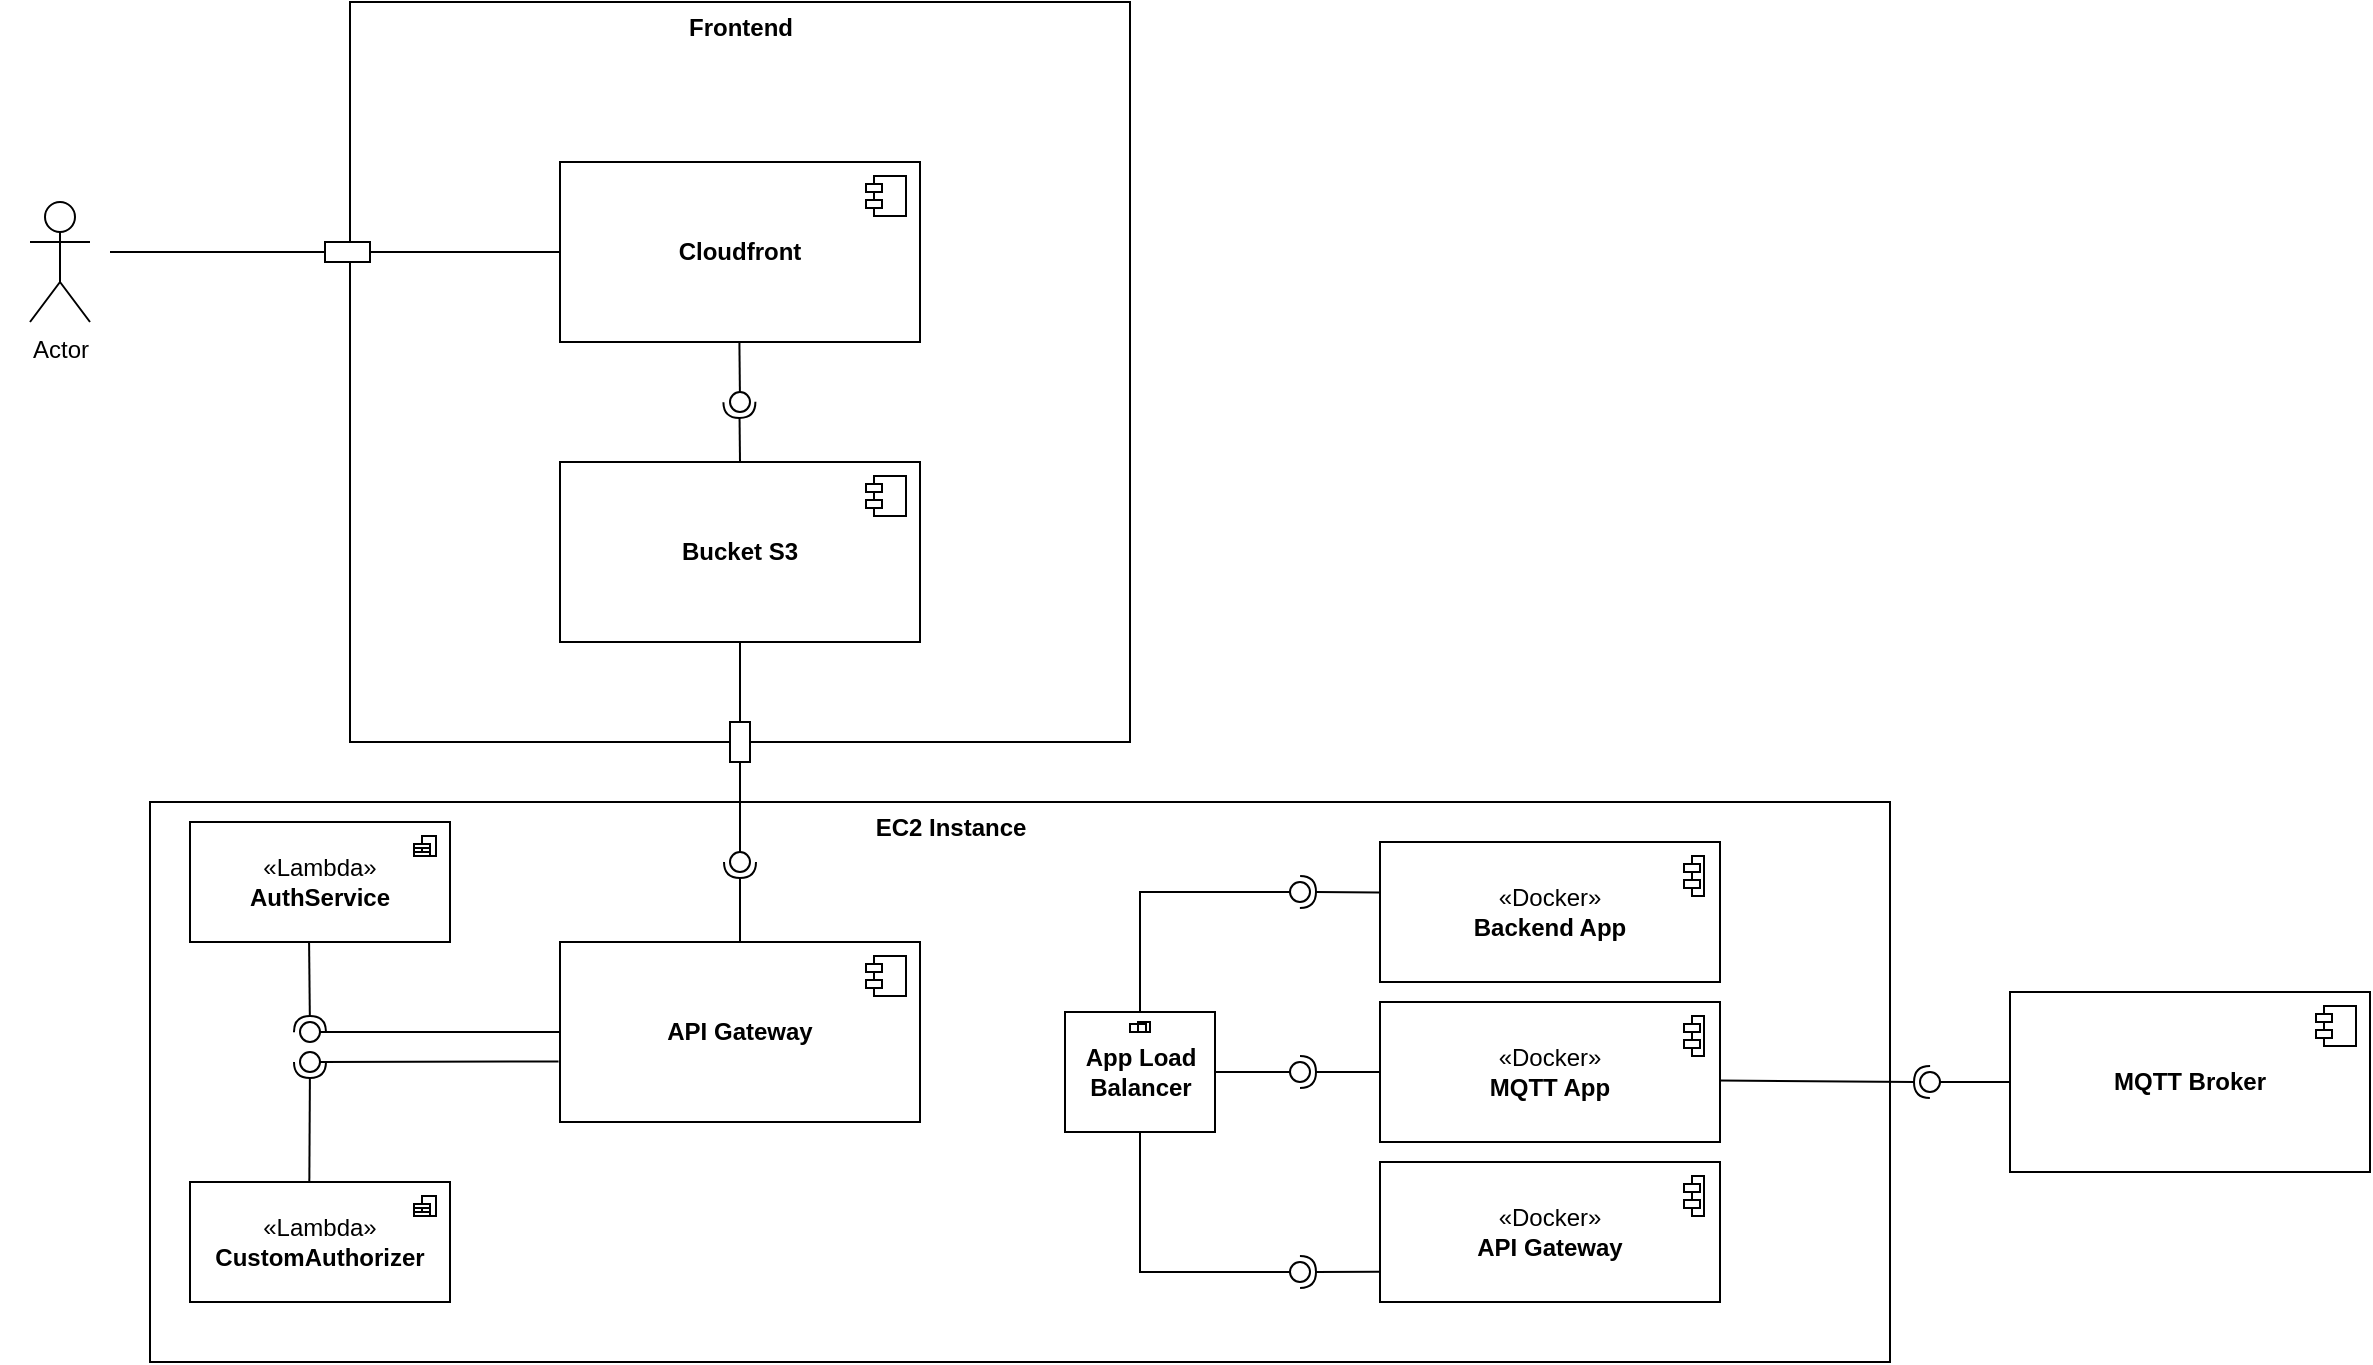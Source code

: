 <mxfile version="24.7.17">
  <diagram name="Página-1" id="o5d4DbVt-xcLEBsC3OUb">
    <mxGraphModel dx="1838" dy="953" grid="1" gridSize="10" guides="1" tooltips="1" connect="1" arrows="1" fold="1" page="1" pageScale="1" pageWidth="1200" pageHeight="1920" math="0" shadow="0">
      <root>
        <mxCell id="0" />
        <mxCell id="1" parent="0" />
        <mxCell id="2eBFDwB-1l00EKEGbf3b-24" value="" style="html=1;whiteSpace=wrap;" vertex="1" parent="1">
          <mxGeometry x="230" y="180" width="390" height="370" as="geometry" />
        </mxCell>
        <mxCell id="2eBFDwB-1l00EKEGbf3b-25" value="Frontend" style="text;align=center;fontStyle=1;verticalAlign=middle;spacingLeft=3;spacingRight=3;strokeColor=none;rotatable=0;points=[[0,0.5],[1,0.5]];portConstraint=eastwest;html=1;" vertex="1" parent="1">
          <mxGeometry x="385" y="180" width="80" height="26" as="geometry" />
        </mxCell>
        <mxCell id="2eBFDwB-1l00EKEGbf3b-38" value="" style="ellipse;whiteSpace=wrap;html=1;align=center;aspect=fixed;fillColor=none;strokeColor=none;resizable=0;perimeter=centerPerimeter;rotatable=0;allowArrows=0;points=[];outlineConnect=1;" vertex="1" parent="1">
          <mxGeometry x="560" y="670" width="10" height="10" as="geometry" />
        </mxCell>
        <mxCell id="2eBFDwB-1l00EKEGbf3b-51" value="" style="ellipse;whiteSpace=wrap;html=1;align=center;aspect=fixed;fillColor=none;strokeColor=none;resizable=0;perimeter=centerPerimeter;rotatable=0;allowArrows=0;points=[];outlineConnect=1;" vertex="1" parent="1">
          <mxGeometry x="55" y="665" width="10" height="10" as="geometry" />
        </mxCell>
        <mxCell id="2eBFDwB-1l00EKEGbf3b-54" value="" style="endArrow=none;html=1;rounded=0;exitX=0.5;exitY=1;exitDx=0;exitDy=0;entryX=0.5;entryY=1;entryDx=0;entryDy=0;" edge="1" parent="1" source="2eBFDwB-1l00EKEGbf3b-57" target="2eBFDwB-1l00EKEGbf3b-33">
          <mxGeometry width="50" height="50" relative="1" as="geometry">
            <mxPoint x="400" y="550" as="sourcePoint" />
            <mxPoint x="450" y="500" as="targetPoint" />
          </mxGeometry>
        </mxCell>
        <mxCell id="2eBFDwB-1l00EKEGbf3b-55" value="" style="rounded=0;orthogonalLoop=1;jettySize=auto;html=1;endArrow=oval;endFill=0;sketch=0;sourcePerimeterSpacing=0;targetPerimeterSpacing=0;endSize=10;exitX=0.5;exitY=1;exitDx=0;exitDy=0;" edge="1" parent="1">
          <mxGeometry relative="1" as="geometry">
            <mxPoint x="424.7" y="350" as="sourcePoint" />
            <mxPoint x="425" y="380" as="targetPoint" />
          </mxGeometry>
        </mxCell>
        <mxCell id="2eBFDwB-1l00EKEGbf3b-56" value="" style="rounded=0;orthogonalLoop=1;jettySize=auto;html=1;endArrow=halfCircle;endFill=0;endSize=6;strokeWidth=1;sketch=0;exitX=0.5;exitY=0;exitDx=0;exitDy=0;" edge="1" parent="1" source="2eBFDwB-1l00EKEGbf3b-33">
          <mxGeometry relative="1" as="geometry">
            <mxPoint x="424.7" y="450" as="sourcePoint" />
            <mxPoint x="424.7" y="380" as="targetPoint" />
          </mxGeometry>
        </mxCell>
        <mxCell id="2eBFDwB-1l00EKEGbf3b-58" value="" style="endArrow=none;html=1;rounded=0;exitX=0.5;exitY=1;exitDx=0;exitDy=0;entryX=0.5;entryY=1;entryDx=0;entryDy=0;" edge="1" parent="1" source="2eBFDwB-1l00EKEGbf3b-24" target="2eBFDwB-1l00EKEGbf3b-57">
          <mxGeometry width="50" height="50" relative="1" as="geometry">
            <mxPoint x="425" y="550" as="sourcePoint" />
            <mxPoint x="425" y="500" as="targetPoint" />
          </mxGeometry>
        </mxCell>
        <mxCell id="2eBFDwB-1l00EKEGbf3b-57" value="" style="html=1;whiteSpace=wrap;" vertex="1" parent="1">
          <mxGeometry x="420" y="540" width="10" height="20" as="geometry" />
        </mxCell>
        <mxCell id="2eBFDwB-1l00EKEGbf3b-60" value="Actor" style="shape=umlActor;verticalLabelPosition=bottom;verticalAlign=top;html=1;" vertex="1" parent="1">
          <mxGeometry x="70" y="280" width="30" height="60" as="geometry" />
        </mxCell>
        <mxCell id="2eBFDwB-1l00EKEGbf3b-63" value="" style="html=1;whiteSpace=wrap;rotation=90;" vertex="1" parent="1">
          <mxGeometry x="223.75" y="293.75" width="10" height="22.5" as="geometry" />
        </mxCell>
        <mxCell id="2eBFDwB-1l00EKEGbf3b-64" value="" style="endArrow=none;html=1;rounded=0;exitX=0.5;exitY=0;exitDx=0;exitDy=0;entryX=0;entryY=0.5;entryDx=0;entryDy=0;" edge="1" parent="1" source="2eBFDwB-1l00EKEGbf3b-63" target="2eBFDwB-1l00EKEGbf3b-31">
          <mxGeometry width="50" height="50" relative="1" as="geometry">
            <mxPoint x="300" y="311.94" as="sourcePoint" />
            <mxPoint x="250" y="308.061" as="targetPoint" />
          </mxGeometry>
        </mxCell>
        <mxCell id="2eBFDwB-1l00EKEGbf3b-68" value="" style="endArrow=none;html=1;rounded=0;entryX=0.5;entryY=1;entryDx=0;entryDy=0;" edge="1" parent="1" target="2eBFDwB-1l00EKEGbf3b-63">
          <mxGeometry width="50" height="50" relative="1" as="geometry">
            <mxPoint x="110" y="305" as="sourcePoint" />
            <mxPoint x="110" y="285" as="targetPoint" />
          </mxGeometry>
        </mxCell>
        <mxCell id="2eBFDwB-1l00EKEGbf3b-70" value="" style="html=1;whiteSpace=wrap;" vertex="1" parent="1">
          <mxGeometry x="130" y="580" width="870" height="280" as="geometry" />
        </mxCell>
        <mxCell id="2eBFDwB-1l00EKEGbf3b-71" value="EC2 Instance" style="text;align=center;fontStyle=1;verticalAlign=middle;spacingLeft=3;spacingRight=3;strokeColor=none;rotatable=0;points=[[0,0.5],[1,0.5]];portConstraint=eastwest;html=1;" vertex="1" parent="1">
          <mxGeometry x="490" y="580" width="80" height="26" as="geometry" />
        </mxCell>
        <mxCell id="2eBFDwB-1l00EKEGbf3b-72" value="&lt;div&gt;«Docker»&lt;br&gt;&lt;/div&gt;&lt;b&gt;Backend App&lt;/b&gt;" style="html=1;dropTarget=0;whiteSpace=wrap;" vertex="1" parent="1">
          <mxGeometry x="745" y="600" width="170" height="70" as="geometry" />
        </mxCell>
        <mxCell id="2eBFDwB-1l00EKEGbf3b-73" value="" style="shape=module;jettyWidth=8;jettyHeight=4;" vertex="1" parent="2eBFDwB-1l00EKEGbf3b-72">
          <mxGeometry x="1" width="10" height="20" relative="1" as="geometry">
            <mxPoint x="-18" y="7" as="offset" />
          </mxGeometry>
        </mxCell>
        <mxCell id="2eBFDwB-1l00EKEGbf3b-74" value="&lt;div&gt;«Docker»&lt;b&gt;&lt;br&gt;&lt;/b&gt;&lt;/div&gt;&lt;b&gt;MQTT App&lt;/b&gt;" style="html=1;dropTarget=0;whiteSpace=wrap;" vertex="1" parent="1">
          <mxGeometry x="745" y="680" width="170" height="70" as="geometry" />
        </mxCell>
        <mxCell id="2eBFDwB-1l00EKEGbf3b-75" value="" style="shape=module;jettyWidth=8;jettyHeight=4;" vertex="1" parent="2eBFDwB-1l00EKEGbf3b-74">
          <mxGeometry x="1" width="10" height="20" relative="1" as="geometry">
            <mxPoint x="-18" y="7" as="offset" />
          </mxGeometry>
        </mxCell>
        <mxCell id="2eBFDwB-1l00EKEGbf3b-76" value="&lt;div&gt;«Docker»&lt;b&gt;&lt;br&gt;&lt;/b&gt;&lt;/div&gt;&lt;b&gt;API Gateway&lt;/b&gt;" style="html=1;dropTarget=0;whiteSpace=wrap;" vertex="1" parent="1">
          <mxGeometry x="745" y="760" width="170" height="70" as="geometry" />
        </mxCell>
        <mxCell id="2eBFDwB-1l00EKEGbf3b-77" value="" style="shape=module;jettyWidth=8;jettyHeight=4;" vertex="1" parent="2eBFDwB-1l00EKEGbf3b-76">
          <mxGeometry x="1" width="10" height="20" relative="1" as="geometry">
            <mxPoint x="-18" y="7" as="offset" />
          </mxGeometry>
        </mxCell>
        <mxCell id="2eBFDwB-1l00EKEGbf3b-92" value="" style="ellipse;whiteSpace=wrap;html=1;align=center;aspect=fixed;fillColor=none;strokeColor=none;resizable=0;perimeter=centerPerimeter;rotatable=0;allowArrows=0;points=[];outlineConnect=1;" vertex="1" parent="1">
          <mxGeometry x="930" y="730" width="10" height="10" as="geometry" />
        </mxCell>
        <mxCell id="2eBFDwB-1l00EKEGbf3b-101" value="" style="ellipse;whiteSpace=wrap;html=1;align=center;aspect=fixed;fillColor=none;strokeColor=none;resizable=0;perimeter=centerPerimeter;rotatable=0;allowArrows=0;points=[];outlineConnect=1;" vertex="1" parent="1">
          <mxGeometry x="1010" y="720" width="10" height="10" as="geometry" />
        </mxCell>
        <mxCell id="2eBFDwB-1l00EKEGbf3b-103" value="&lt;b&gt;MQTT Broker&lt;/b&gt;" style="html=1;dropTarget=0;whiteSpace=wrap;" vertex="1" parent="1">
          <mxGeometry x="1060" y="675" width="180" height="90" as="geometry" />
        </mxCell>
        <mxCell id="2eBFDwB-1l00EKEGbf3b-104" value="" style="shape=module;jettyWidth=8;jettyHeight=4;" vertex="1" parent="2eBFDwB-1l00EKEGbf3b-103">
          <mxGeometry x="1" width="20" height="20" relative="1" as="geometry">
            <mxPoint x="-27" y="7" as="offset" />
          </mxGeometry>
        </mxCell>
        <mxCell id="2eBFDwB-1l00EKEGbf3b-35" value="&lt;b&gt;API Gateway&lt;/b&gt;" style="html=1;dropTarget=0;whiteSpace=wrap;" vertex="1" parent="1">
          <mxGeometry x="335" y="650" width="180" height="90" as="geometry" />
        </mxCell>
        <mxCell id="2eBFDwB-1l00EKEGbf3b-36" value="" style="shape=module;jettyWidth=8;jettyHeight=4;" vertex="1" parent="2eBFDwB-1l00EKEGbf3b-35">
          <mxGeometry x="1" width="20" height="20" relative="1" as="geometry">
            <mxPoint x="-27" y="7" as="offset" />
          </mxGeometry>
        </mxCell>
        <mxCell id="2eBFDwB-1l00EKEGbf3b-40" value="" style="ellipse;whiteSpace=wrap;html=1;align=center;aspect=fixed;fillColor=none;strokeColor=none;resizable=0;perimeter=centerPerimeter;rotatable=0;allowArrows=0;points=[];outlineConnect=1;" vertex="1" parent="1">
          <mxGeometry x="480" y="660" width="10" height="10" as="geometry" />
        </mxCell>
        <mxCell id="2eBFDwB-1l00EKEGbf3b-41" value="" style="rounded=0;orthogonalLoop=1;jettySize=auto;html=1;endArrow=halfCircle;endFill=0;endSize=6;strokeWidth=1;sketch=0;exitX=0.5;exitY=0;exitDx=0;exitDy=0;" edge="1" parent="1" source="2eBFDwB-1l00EKEGbf3b-35">
          <mxGeometry relative="1" as="geometry">
            <mxPoint x="510" y="635" as="sourcePoint" />
            <mxPoint x="425" y="610" as="targetPoint" />
          </mxGeometry>
        </mxCell>
        <mxCell id="2eBFDwB-1l00EKEGbf3b-43" value="" style="ellipse;whiteSpace=wrap;html=1;align=center;aspect=fixed;fillColor=none;strokeColor=none;resizable=0;perimeter=centerPerimeter;rotatable=0;allowArrows=0;points=[];outlineConnect=1;" vertex="1" parent="1">
          <mxGeometry x="485" y="630" width="10" height="10" as="geometry" />
        </mxCell>
        <mxCell id="2eBFDwB-1l00EKEGbf3b-44" value="&lt;div&gt;«Lambda»&lt;br&gt;&lt;/div&gt;&lt;b&gt;AuthService&lt;/b&gt;" style="html=1;dropTarget=0;whiteSpace=wrap;" vertex="1" parent="1">
          <mxGeometry x="150" y="590" width="130" height="60" as="geometry" />
        </mxCell>
        <mxCell id="2eBFDwB-1l00EKEGbf3b-45" value="" style="shape=module;jettyWidth=8;jettyHeight=4;" vertex="1" parent="2eBFDwB-1l00EKEGbf3b-44">
          <mxGeometry x="1" width="11" height="10" relative="1" as="geometry">
            <mxPoint x="-18" y="7" as="offset" />
          </mxGeometry>
        </mxCell>
        <mxCell id="2eBFDwB-1l00EKEGbf3b-46" value="&lt;div&gt;«Lambda»&lt;br&gt;&lt;/div&gt;&lt;b&gt;CustomAuthorizer&lt;/b&gt;" style="html=1;dropTarget=0;whiteSpace=wrap;" vertex="1" parent="1">
          <mxGeometry x="150" y="770" width="130" height="60" as="geometry" />
        </mxCell>
        <mxCell id="2eBFDwB-1l00EKEGbf3b-47" value="" style="shape=module;jettyWidth=8;jettyHeight=4;" vertex="1" parent="2eBFDwB-1l00EKEGbf3b-46">
          <mxGeometry x="1" width="11" height="10" relative="1" as="geometry">
            <mxPoint x="-18" y="7" as="offset" />
          </mxGeometry>
        </mxCell>
        <mxCell id="2eBFDwB-1l00EKEGbf3b-52" value="" style="rounded=0;orthogonalLoop=1;jettySize=auto;html=1;endArrow=oval;endFill=0;sketch=0;sourcePerimeterSpacing=0;targetPerimeterSpacing=0;endSize=10;exitX=-0.004;exitY=0.664;exitDx=0;exitDy=0;exitPerimeter=0;" edge="1" parent="1" source="2eBFDwB-1l00EKEGbf3b-35">
          <mxGeometry relative="1" as="geometry">
            <mxPoint x="145.0" y="615" as="sourcePoint" />
            <mxPoint x="210" y="710" as="targetPoint" />
            <Array as="points">
              <mxPoint x="210" y="710" />
            </Array>
          </mxGeometry>
        </mxCell>
        <mxCell id="2eBFDwB-1l00EKEGbf3b-53" value="" style="rounded=0;orthogonalLoop=1;jettySize=auto;html=1;endArrow=halfCircle;endFill=0;endSize=6;strokeWidth=1;sketch=0;exitX=0.459;exitY=-0.006;exitDx=0;exitDy=0;exitPerimeter=0;" edge="1" parent="1" source="2eBFDwB-1l00EKEGbf3b-46">
          <mxGeometry relative="1" as="geometry">
            <mxPoint x="255" y="845" as="sourcePoint" />
            <mxPoint x="210" y="710" as="targetPoint" />
            <Array as="points" />
          </mxGeometry>
        </mxCell>
        <mxCell id="2eBFDwB-1l00EKEGbf3b-106" value="" style="rounded=0;orthogonalLoop=1;jettySize=auto;html=1;endArrow=halfCircle;endFill=0;endSize=6;strokeWidth=1;sketch=0;exitX=0.458;exitY=1.006;exitDx=0;exitDy=0;exitPerimeter=0;" edge="1" target="2eBFDwB-1l00EKEGbf3b-108" parent="1" source="2eBFDwB-1l00EKEGbf3b-44">
          <mxGeometry relative="1" as="geometry">
            <mxPoint x="230" y="675" as="sourcePoint" />
          </mxGeometry>
        </mxCell>
        <mxCell id="2eBFDwB-1l00EKEGbf3b-107" value="" style="rounded=0;orthogonalLoop=1;jettySize=auto;html=1;endArrow=oval;endFill=0;sketch=0;sourcePerimeterSpacing=0;targetPerimeterSpacing=0;endSize=10;exitX=0;exitY=0.5;exitDx=0;exitDy=0;entryX=0.706;entryY=1.254;entryDx=0;entryDy=0;entryPerimeter=0;" edge="1" target="2eBFDwB-1l00EKEGbf3b-108" parent="1" source="2eBFDwB-1l00EKEGbf3b-35">
          <mxGeometry relative="1" as="geometry">
            <mxPoint x="190" y="675" as="sourcePoint" />
          </mxGeometry>
        </mxCell>
        <mxCell id="2eBFDwB-1l00EKEGbf3b-108" value="" style="ellipse;whiteSpace=wrap;html=1;align=center;aspect=fixed;fillColor=none;strokeColor=none;resizable=0;perimeter=centerPerimeter;rotatable=0;allowArrows=0;points=[];outlineConnect=1;" vertex="1" parent="1">
          <mxGeometry x="205" y="690" width="10" height="10" as="geometry" />
        </mxCell>
        <mxCell id="2eBFDwB-1l00EKEGbf3b-33" value="&lt;b&gt;Bucket S3&lt;/b&gt;" style="html=1;dropTarget=0;whiteSpace=wrap;" vertex="1" parent="1">
          <mxGeometry x="335" y="410" width="180" height="90" as="geometry" />
        </mxCell>
        <mxCell id="2eBFDwB-1l00EKEGbf3b-34" value="" style="shape=module;jettyWidth=8;jettyHeight=4;" vertex="1" parent="2eBFDwB-1l00EKEGbf3b-33">
          <mxGeometry x="1" width="20" height="20" relative="1" as="geometry">
            <mxPoint x="-27" y="7" as="offset" />
          </mxGeometry>
        </mxCell>
        <mxCell id="2eBFDwB-1l00EKEGbf3b-31" value="&lt;b&gt;Cloudfront&lt;/b&gt;" style="html=1;dropTarget=0;whiteSpace=wrap;" vertex="1" parent="1">
          <mxGeometry x="335" y="260" width="180" height="90" as="geometry" />
        </mxCell>
        <mxCell id="2eBFDwB-1l00EKEGbf3b-32" value="" style="shape=module;jettyWidth=8;jettyHeight=4;" vertex="1" parent="2eBFDwB-1l00EKEGbf3b-31">
          <mxGeometry x="1" width="20" height="20" relative="1" as="geometry">
            <mxPoint x="-27" y="7" as="offset" />
          </mxGeometry>
        </mxCell>
        <mxCell id="2eBFDwB-1l00EKEGbf3b-42" value="" style="rounded=0;orthogonalLoop=1;jettySize=auto;html=1;endArrow=oval;endFill=0;sketch=0;sourcePerimeterSpacing=0;targetPerimeterSpacing=0;endSize=10;exitX=0.5;exitY=1;exitDx=0;exitDy=0;" edge="1" parent="1" source="2eBFDwB-1l00EKEGbf3b-57">
          <mxGeometry relative="1" as="geometry">
            <mxPoint x="450" y="580" as="sourcePoint" />
            <mxPoint x="425" y="610" as="targetPoint" />
          </mxGeometry>
        </mxCell>
        <mxCell id="2eBFDwB-1l00EKEGbf3b-115" value="" style="rounded=0;orthogonalLoop=1;jettySize=auto;html=1;endArrow=halfCircle;endFill=0;endSize=6;strokeWidth=1;sketch=0;exitX=0;exitY=0.5;exitDx=0;exitDy=0;entryX=1.319;entryY=0.604;entryDx=0;entryDy=0;entryPerimeter=0;" edge="1" target="2eBFDwB-1l00EKEGbf3b-117" parent="1" source="2eBFDwB-1l00EKEGbf3b-74">
          <mxGeometry relative="1" as="geometry">
            <mxPoint x="650" y="715" as="sourcePoint" />
            <mxPoint x="700" y="715" as="targetPoint" />
          </mxGeometry>
        </mxCell>
        <mxCell id="2eBFDwB-1l00EKEGbf3b-116" value="" style="rounded=0;orthogonalLoop=1;jettySize=auto;html=1;endArrow=oval;endFill=0;sketch=0;sourcePerimeterSpacing=0;targetPerimeterSpacing=0;endSize=10;" edge="1" target="2eBFDwB-1l00EKEGbf3b-117" parent="1">
          <mxGeometry relative="1" as="geometry">
            <mxPoint x="610" y="715" as="sourcePoint" />
          </mxGeometry>
        </mxCell>
        <mxCell id="2eBFDwB-1l00EKEGbf3b-117" value="" style="ellipse;whiteSpace=wrap;html=1;align=center;aspect=fixed;fillColor=none;strokeColor=none;resizable=0;perimeter=centerPerimeter;rotatable=0;allowArrows=0;points=[];outlineConnect=1;" vertex="1" parent="1">
          <mxGeometry x="700" y="710" width="10" height="10" as="geometry" />
        </mxCell>
        <mxCell id="2eBFDwB-1l00EKEGbf3b-118" value="" style="rounded=0;orthogonalLoop=1;jettySize=auto;html=1;endArrow=halfCircle;endFill=0;endSize=6;strokeWidth=1;sketch=0;exitX=0.997;exitY=0.561;exitDx=0;exitDy=0;exitPerimeter=0;" edge="1" target="2eBFDwB-1l00EKEGbf3b-120" parent="1" source="2eBFDwB-1l00EKEGbf3b-74">
          <mxGeometry relative="1" as="geometry">
            <mxPoint x="1040" y="720" as="sourcePoint" />
          </mxGeometry>
        </mxCell>
        <mxCell id="2eBFDwB-1l00EKEGbf3b-119" value="" style="rounded=0;orthogonalLoop=1;jettySize=auto;html=1;endArrow=oval;endFill=0;sketch=0;sourcePerimeterSpacing=0;targetPerimeterSpacing=0;endSize=10;exitX=0;exitY=0.5;exitDx=0;exitDy=0;" edge="1" target="2eBFDwB-1l00EKEGbf3b-120" parent="1" source="2eBFDwB-1l00EKEGbf3b-103">
          <mxGeometry relative="1" as="geometry">
            <mxPoint x="1030" y="780" as="sourcePoint" />
          </mxGeometry>
        </mxCell>
        <mxCell id="2eBFDwB-1l00EKEGbf3b-120" value="" style="ellipse;whiteSpace=wrap;html=1;align=center;aspect=fixed;fillColor=none;strokeColor=none;resizable=0;perimeter=centerPerimeter;rotatable=0;allowArrows=0;points=[];outlineConnect=1;" vertex="1" parent="1">
          <mxGeometry x="1015" y="715" width="10" height="10" as="geometry" />
        </mxCell>
        <mxCell id="2eBFDwB-1l00EKEGbf3b-123" value="&lt;b&gt;App Load Balancer&lt;/b&gt;" style="html=1;dropTarget=0;whiteSpace=wrap;" vertex="1" parent="1">
          <mxGeometry x="587.5" y="685" width="75" height="60" as="geometry" />
        </mxCell>
        <mxCell id="2eBFDwB-1l00EKEGbf3b-127" value="" style="shape=module;jettyWidth=8;jettyHeight=4;" vertex="1" parent="1">
          <mxGeometry x="620" y="690" width="10" height="5" as="geometry" />
        </mxCell>
        <mxCell id="2eBFDwB-1l00EKEGbf3b-128" value="" style="rounded=0;orthogonalLoop=1;jettySize=auto;html=1;endArrow=halfCircle;endFill=0;endSize=6;strokeWidth=1;sketch=0;exitX=0;exitY=0.784;exitDx=0;exitDy=0;exitPerimeter=0;" edge="1" target="2eBFDwB-1l00EKEGbf3b-130" parent="1" source="2eBFDwB-1l00EKEGbf3b-76">
          <mxGeometry relative="1" as="geometry">
            <mxPoint x="725" y="815" as="sourcePoint" />
          </mxGeometry>
        </mxCell>
        <mxCell id="2eBFDwB-1l00EKEGbf3b-129" value="" style="rounded=0;orthogonalLoop=1;jettySize=auto;html=1;endArrow=oval;endFill=0;sketch=0;sourcePerimeterSpacing=0;targetPerimeterSpacing=0;endSize=10;exitX=0.5;exitY=1;exitDx=0;exitDy=0;" edge="1" target="2eBFDwB-1l00EKEGbf3b-130" parent="1" source="2eBFDwB-1l00EKEGbf3b-123">
          <mxGeometry relative="1" as="geometry">
            <mxPoint x="685" y="815" as="sourcePoint" />
            <Array as="points">
              <mxPoint x="625" y="815" />
            </Array>
          </mxGeometry>
        </mxCell>
        <mxCell id="2eBFDwB-1l00EKEGbf3b-130" value="" style="ellipse;whiteSpace=wrap;html=1;align=center;aspect=fixed;fillColor=none;strokeColor=none;resizable=0;perimeter=centerPerimeter;rotatable=0;allowArrows=0;points=[];outlineConnect=1;" vertex="1" parent="1">
          <mxGeometry x="700" y="810" width="10" height="10" as="geometry" />
        </mxCell>
        <mxCell id="2eBFDwB-1l00EKEGbf3b-131" value="" style="rounded=0;orthogonalLoop=1;jettySize=auto;html=1;endArrow=halfCircle;endFill=0;endSize=6;strokeWidth=1;sketch=0;exitX=-0.002;exitY=0.361;exitDx=0;exitDy=0;exitPerimeter=0;" edge="1" target="2eBFDwB-1l00EKEGbf3b-133" parent="1" source="2eBFDwB-1l00EKEGbf3b-72">
          <mxGeometry relative="1" as="geometry">
            <mxPoint x="725" y="625" as="sourcePoint" />
          </mxGeometry>
        </mxCell>
        <mxCell id="2eBFDwB-1l00EKEGbf3b-132" value="" style="rounded=0;orthogonalLoop=1;jettySize=auto;html=1;endArrow=oval;endFill=0;sketch=0;sourcePerimeterSpacing=0;targetPerimeterSpacing=0;endSize=10;exitX=0.5;exitY=0;exitDx=0;exitDy=0;" edge="1" target="2eBFDwB-1l00EKEGbf3b-133" parent="1" source="2eBFDwB-1l00EKEGbf3b-123">
          <mxGeometry relative="1" as="geometry">
            <mxPoint x="685" y="625" as="sourcePoint" />
            <Array as="points">
              <mxPoint x="625" y="625" />
            </Array>
          </mxGeometry>
        </mxCell>
        <mxCell id="2eBFDwB-1l00EKEGbf3b-133" value="" style="ellipse;whiteSpace=wrap;html=1;align=center;aspect=fixed;fillColor=none;strokeColor=none;resizable=0;perimeter=centerPerimeter;rotatable=0;allowArrows=0;points=[];outlineConnect=1;" vertex="1" parent="1">
          <mxGeometry x="700" y="620" width="10" height="10" as="geometry" />
        </mxCell>
      </root>
    </mxGraphModel>
  </diagram>
</mxfile>
